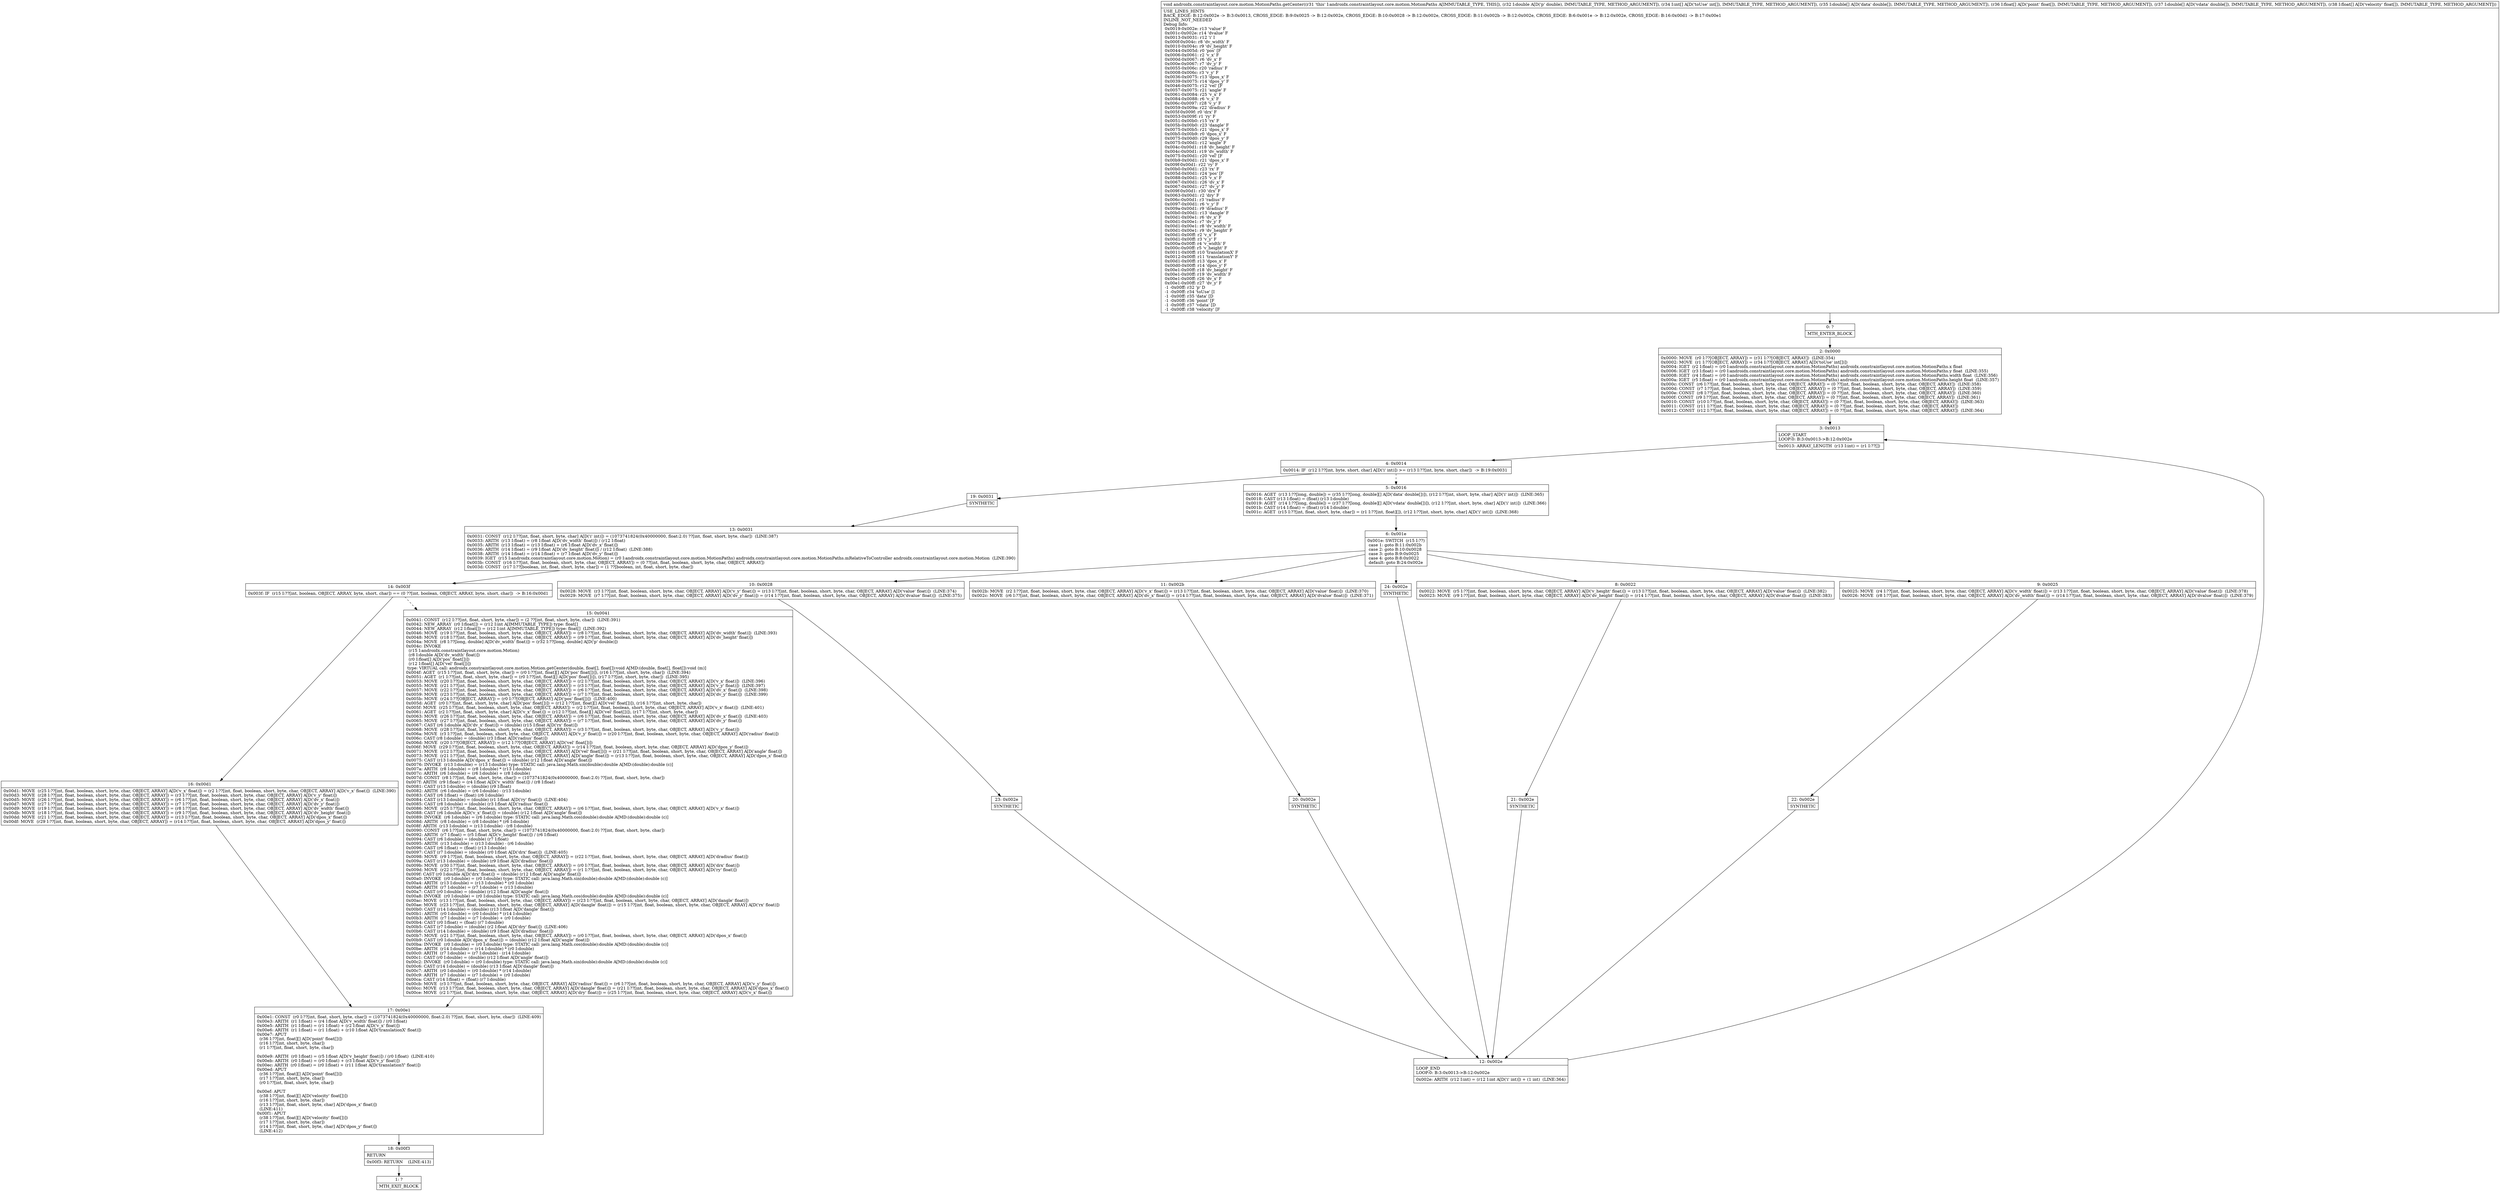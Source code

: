 digraph "CFG forandroidx.constraintlayout.core.motion.MotionPaths.getCenter(D[I[D[F[D[F)V" {
Node_0 [shape=record,label="{0\:\ ?|MTH_ENTER_BLOCK\l}"];
Node_2 [shape=record,label="{2\:\ 0x0000|0x0000: MOVE  (r0 I:??[OBJECT, ARRAY]) = (r31 I:??[OBJECT, ARRAY])  (LINE:354)\l0x0002: MOVE  (r1 I:??[OBJECT, ARRAY]) = (r34 I:??[OBJECT, ARRAY] A[D('toUse' int[])]) \l0x0004: IGET  (r2 I:float) = (r0 I:androidx.constraintlayout.core.motion.MotionPaths) androidx.constraintlayout.core.motion.MotionPaths.x float \l0x0006: IGET  (r3 I:float) = (r0 I:androidx.constraintlayout.core.motion.MotionPaths) androidx.constraintlayout.core.motion.MotionPaths.y float  (LINE:355)\l0x0008: IGET  (r4 I:float) = (r0 I:androidx.constraintlayout.core.motion.MotionPaths) androidx.constraintlayout.core.motion.MotionPaths.width float  (LINE:356)\l0x000a: IGET  (r5 I:float) = (r0 I:androidx.constraintlayout.core.motion.MotionPaths) androidx.constraintlayout.core.motion.MotionPaths.height float  (LINE:357)\l0x000c: CONST  (r6 I:??[int, float, boolean, short, byte, char, OBJECT, ARRAY]) = (0 ??[int, float, boolean, short, byte, char, OBJECT, ARRAY])  (LINE:358)\l0x000d: CONST  (r7 I:??[int, float, boolean, short, byte, char, OBJECT, ARRAY]) = (0 ??[int, float, boolean, short, byte, char, OBJECT, ARRAY])  (LINE:359)\l0x000e: CONST  (r8 I:??[int, float, boolean, short, byte, char, OBJECT, ARRAY]) = (0 ??[int, float, boolean, short, byte, char, OBJECT, ARRAY])  (LINE:360)\l0x000f: CONST  (r9 I:??[int, float, boolean, short, byte, char, OBJECT, ARRAY]) = (0 ??[int, float, boolean, short, byte, char, OBJECT, ARRAY])  (LINE:361)\l0x0010: CONST  (r10 I:??[int, float, boolean, short, byte, char, OBJECT, ARRAY]) = (0 ??[int, float, boolean, short, byte, char, OBJECT, ARRAY])  (LINE:363)\l0x0011: CONST  (r11 I:??[int, float, boolean, short, byte, char, OBJECT, ARRAY]) = (0 ??[int, float, boolean, short, byte, char, OBJECT, ARRAY]) \l0x0012: CONST  (r12 I:??[int, float, boolean, short, byte, char, OBJECT, ARRAY]) = (0 ??[int, float, boolean, short, byte, char, OBJECT, ARRAY])  (LINE:364)\l}"];
Node_3 [shape=record,label="{3\:\ 0x0013|LOOP_START\lLOOP:0: B:3:0x0013\-\>B:12:0x002e\l|0x0013: ARRAY_LENGTH  (r13 I:int) = (r1 I:??[]) \l}"];
Node_4 [shape=record,label="{4\:\ 0x0014|0x0014: IF  (r12 I:??[int, byte, short, char] A[D('i' int)]) \>= (r13 I:??[int, byte, short, char])  \-\> B:19:0x0031 \l}"];
Node_5 [shape=record,label="{5\:\ 0x0016|0x0016: AGET  (r13 I:??[long, double]) = (r35 I:??[long, double][] A[D('data' double[])]), (r12 I:??[int, short, byte, char] A[D('i' int)])  (LINE:365)\l0x0018: CAST (r13 I:float) = (float) (r13 I:double) \l0x0019: AGET  (r14 I:??[long, double]) = (r37 I:??[long, double][] A[D('vdata' double[])]), (r12 I:??[int, short, byte, char] A[D('i' int)])  (LINE:366)\l0x001b: CAST (r14 I:float) = (float) (r14 I:double) \l0x001c: AGET  (r15 I:??[int, float, short, byte, char]) = (r1 I:??[int, float][]), (r12 I:??[int, short, byte, char] A[D('i' int)])  (LINE:368)\l}"];
Node_6 [shape=record,label="{6\:\ 0x001e|0x001e: SWITCH  (r15 I:??)\l case 1: goto B:11:0x002b\l case 2: goto B:10:0x0028\l case 3: goto B:9:0x0025\l case 4: goto B:8:0x0022\l default: goto B:24:0x002e \l}"];
Node_8 [shape=record,label="{8\:\ 0x0022|0x0022: MOVE  (r5 I:??[int, float, boolean, short, byte, char, OBJECT, ARRAY] A[D('v_height' float)]) = (r13 I:??[int, float, boolean, short, byte, char, OBJECT, ARRAY] A[D('value' float)])  (LINE:382)\l0x0023: MOVE  (r9 I:??[int, float, boolean, short, byte, char, OBJECT, ARRAY] A[D('dv_height' float)]) = (r14 I:??[int, float, boolean, short, byte, char, OBJECT, ARRAY] A[D('dvalue' float)])  (LINE:383)\l}"];
Node_21 [shape=record,label="{21\:\ 0x002e|SYNTHETIC\l}"];
Node_12 [shape=record,label="{12\:\ 0x002e|LOOP_END\lLOOP:0: B:3:0x0013\-\>B:12:0x002e\l|0x002e: ARITH  (r12 I:int) = (r12 I:int A[D('i' int)]) + (1 int)  (LINE:364)\l}"];
Node_9 [shape=record,label="{9\:\ 0x0025|0x0025: MOVE  (r4 I:??[int, float, boolean, short, byte, char, OBJECT, ARRAY] A[D('v_width' float)]) = (r13 I:??[int, float, boolean, short, byte, char, OBJECT, ARRAY] A[D('value' float)])  (LINE:378)\l0x0026: MOVE  (r8 I:??[int, float, boolean, short, byte, char, OBJECT, ARRAY] A[D('dv_width' float)]) = (r14 I:??[int, float, boolean, short, byte, char, OBJECT, ARRAY] A[D('dvalue' float)])  (LINE:379)\l}"];
Node_22 [shape=record,label="{22\:\ 0x002e|SYNTHETIC\l}"];
Node_10 [shape=record,label="{10\:\ 0x0028|0x0028: MOVE  (r3 I:??[int, float, boolean, short, byte, char, OBJECT, ARRAY] A[D('v_y' float)]) = (r13 I:??[int, float, boolean, short, byte, char, OBJECT, ARRAY] A[D('value' float)])  (LINE:374)\l0x0029: MOVE  (r7 I:??[int, float, boolean, short, byte, char, OBJECT, ARRAY] A[D('dv_y' float)]) = (r14 I:??[int, float, boolean, short, byte, char, OBJECT, ARRAY] A[D('dvalue' float)])  (LINE:375)\l}"];
Node_23 [shape=record,label="{23\:\ 0x002e|SYNTHETIC\l}"];
Node_11 [shape=record,label="{11\:\ 0x002b|0x002b: MOVE  (r2 I:??[int, float, boolean, short, byte, char, OBJECT, ARRAY] A[D('v_x' float)]) = (r13 I:??[int, float, boolean, short, byte, char, OBJECT, ARRAY] A[D('value' float)])  (LINE:370)\l0x002c: MOVE  (r6 I:??[int, float, boolean, short, byte, char, OBJECT, ARRAY] A[D('dv_x' float)]) = (r14 I:??[int, float, boolean, short, byte, char, OBJECT, ARRAY] A[D('dvalue' float)])  (LINE:371)\l}"];
Node_20 [shape=record,label="{20\:\ 0x002e|SYNTHETIC\l}"];
Node_24 [shape=record,label="{24\:\ 0x002e|SYNTHETIC\l}"];
Node_19 [shape=record,label="{19\:\ 0x0031|SYNTHETIC\l}"];
Node_13 [shape=record,label="{13\:\ 0x0031|0x0031: CONST  (r12 I:??[int, float, short, byte, char] A[D('i' int)]) = (1073741824(0x40000000, float:2.0) ??[int, float, short, byte, char])  (LINE:387)\l0x0033: ARITH  (r13 I:float) = (r8 I:float A[D('dv_width' float)]) \/ (r12 I:float) \l0x0035: ARITH  (r13 I:float) = (r13 I:float) + (r6 I:float A[D('dv_x' float)]) \l0x0036: ARITH  (r14 I:float) = (r9 I:float A[D('dv_height' float)]) \/ (r12 I:float)  (LINE:388)\l0x0038: ARITH  (r14 I:float) = (r14 I:float) + (r7 I:float A[D('dv_y' float)]) \l0x0039: IGET  (r15 I:androidx.constraintlayout.core.motion.Motion) = (r0 I:androidx.constraintlayout.core.motion.MotionPaths) androidx.constraintlayout.core.motion.MotionPaths.mRelativeToController androidx.constraintlayout.core.motion.Motion  (LINE:390)\l0x003b: CONST  (r16 I:??[int, float, boolean, short, byte, char, OBJECT, ARRAY]) = (0 ??[int, float, boolean, short, byte, char, OBJECT, ARRAY]) \l0x003d: CONST  (r17 I:??[boolean, int, float, short, byte, char]) = (1 ??[boolean, int, float, short, byte, char]) \l}"];
Node_14 [shape=record,label="{14\:\ 0x003f|0x003f: IF  (r15 I:??[int, boolean, OBJECT, ARRAY, byte, short, char]) == (0 ??[int, boolean, OBJECT, ARRAY, byte, short, char])  \-\> B:16:0x00d1 \l}"];
Node_15 [shape=record,label="{15\:\ 0x0041|0x0041: CONST  (r12 I:??[int, float, short, byte, char]) = (2 ??[int, float, short, byte, char])  (LINE:391)\l0x0042: NEW_ARRAY  (r0 I:float[]) = (r12 I:int A[IMMUTABLE_TYPE]) type: float[] \l0x0044: NEW_ARRAY  (r12 I:float[]) = (r12 I:int A[IMMUTABLE_TYPE]) type: float[]  (LINE:392)\l0x0046: MOVE  (r19 I:??[int, float, boolean, short, byte, char, OBJECT, ARRAY]) = (r8 I:??[int, float, boolean, short, byte, char, OBJECT, ARRAY] A[D('dv_width' float)])  (LINE:393)\l0x0048: MOVE  (r18 I:??[int, float, boolean, short, byte, char, OBJECT, ARRAY]) = (r9 I:??[int, float, boolean, short, byte, char, OBJECT, ARRAY] A[D('dv_height' float)]) \l0x004a: MOVE  (r8 I:??[long, double] A[D('dv_width' float)]) = (r32 I:??[long, double] A[D('p' double)]) \l0x004c: INVOKE  \l  (r15 I:androidx.constraintlayout.core.motion.Motion)\l  (r8 I:double A[D('dv_width' float)])\l  (r0 I:float[] A[D('pos' float[])])\l  (r12 I:float[] A[D('vel' float[])])\l type: VIRTUAL call: androidx.constraintlayout.core.motion.Motion.getCenter(double, float[], float[]):void A[MD:(double, float[], float[]):void (m)]\l0x004f: AGET  (r15 I:??[int, float, short, byte, char]) = (r0 I:??[int, float][] A[D('pos' float[])]), (r16 I:??[int, short, byte, char])  (LINE:394)\l0x0051: AGET  (r1 I:??[int, float, short, byte, char]) = (r0 I:??[int, float][] A[D('pos' float[])]), (r17 I:??[int, short, byte, char])  (LINE:395)\l0x0053: MOVE  (r20 I:??[int, float, boolean, short, byte, char, OBJECT, ARRAY]) = (r2 I:??[int, float, boolean, short, byte, char, OBJECT, ARRAY] A[D('v_x' float)])  (LINE:396)\l0x0055: MOVE  (r21 I:??[int, float, boolean, short, byte, char, OBJECT, ARRAY]) = (r3 I:??[int, float, boolean, short, byte, char, OBJECT, ARRAY] A[D('v_y' float)])  (LINE:397)\l0x0057: MOVE  (r22 I:??[int, float, boolean, short, byte, char, OBJECT, ARRAY]) = (r6 I:??[int, float, boolean, short, byte, char, OBJECT, ARRAY] A[D('dv_x' float)])  (LINE:398)\l0x0059: MOVE  (r23 I:??[int, float, boolean, short, byte, char, OBJECT, ARRAY]) = (r7 I:??[int, float, boolean, short, byte, char, OBJECT, ARRAY] A[D('dv_y' float)])  (LINE:399)\l0x005b: MOVE  (r24 I:??[OBJECT, ARRAY]) = (r0 I:??[OBJECT, ARRAY] A[D('pos' float[])])  (LINE:400)\l0x005d: AGET  (r0 I:??[int, float, short, byte, char] A[D('pos' float[])]) = (r12 I:??[int, float][] A[D('vel' float[])]), (r16 I:??[int, short, byte, char]) \l0x005f: MOVE  (r25 I:??[int, float, boolean, short, byte, char, OBJECT, ARRAY]) = (r2 I:??[int, float, boolean, short, byte, char, OBJECT, ARRAY] A[D('v_x' float)])  (LINE:401)\l0x0061: AGET  (r2 I:??[int, float, short, byte, char] A[D('v_x' float)]) = (r12 I:??[int, float][] A[D('vel' float[])]), (r17 I:??[int, short, byte, char]) \l0x0063: MOVE  (r26 I:??[int, float, boolean, short, byte, char, OBJECT, ARRAY]) = (r6 I:??[int, float, boolean, short, byte, char, OBJECT, ARRAY] A[D('dv_x' float)])  (LINE:403)\l0x0065: MOVE  (r27 I:??[int, float, boolean, short, byte, char, OBJECT, ARRAY]) = (r7 I:??[int, float, boolean, short, byte, char, OBJECT, ARRAY] A[D('dv_y' float)]) \l0x0067: CAST (r6 I:double A[D('dv_x' float)]) = (double) (r15 I:float A[D('rx' float)]) \l0x0068: MOVE  (r28 I:??[int, float, boolean, short, byte, char, OBJECT, ARRAY]) = (r3 I:??[int, float, boolean, short, byte, char, OBJECT, ARRAY] A[D('v_y' float)]) \l0x006a: MOVE  (r3 I:??[int, float, boolean, short, byte, char, OBJECT, ARRAY] A[D('v_y' float)]) = (r20 I:??[int, float, boolean, short, byte, char, OBJECT, ARRAY] A[D('radius' float)]) \l0x006c: CAST (r8 I:double) = (double) (r3 I:float A[D('radius' float)]) \l0x006d: MOVE  (r20 I:??[OBJECT, ARRAY]) = (r12 I:??[OBJECT, ARRAY] A[D('vel' float[])]) \l0x006f: MOVE  (r29 I:??[int, float, boolean, short, byte, char, OBJECT, ARRAY]) = (r14 I:??[int, float, boolean, short, byte, char, OBJECT, ARRAY] A[D('dpos_y' float)]) \l0x0071: MOVE  (r12 I:??[int, float, boolean, short, byte, char, OBJECT, ARRAY] A[D('vel' float[])]) = (r21 I:??[int, float, boolean, short, byte, char, OBJECT, ARRAY] A[D('angle' float)]) \l0x0073: MOVE  (r21 I:??[int, float, boolean, short, byte, char, OBJECT, ARRAY] A[D('angle' float)]) = (r13 I:??[int, float, boolean, short, byte, char, OBJECT, ARRAY] A[D('dpos_x' float)]) \l0x0075: CAST (r13 I:double A[D('dpos_x' float)]) = (double) (r12 I:float A[D('angle' float)]) \l0x0076: INVOKE  (r13 I:double) = (r13 I:double) type: STATIC call: java.lang.Math.sin(double):double A[MD:(double):double (c)]\l0x007a: ARITH  (r8 I:double) = (r8 I:double) * (r13 I:double) \l0x007c: ARITH  (r6 I:double) = (r6 I:double) + (r8 I:double) \l0x007d: CONST  (r8 I:??[int, float, short, byte, char]) = (1073741824(0x40000000, float:2.0) ??[int, float, short, byte, char]) \l0x007f: ARITH  (r9 I:float) = (r4 I:float A[D('v_width' float)]) \/ (r8 I:float) \l0x0081: CAST (r13 I:double) = (double) (r9 I:float) \l0x0082: ARITH  (r6 I:double) = (r6 I:double) \- (r13 I:double) \l0x0083: CAST (r6 I:float) = (float) (r6 I:double) \l0x0084: CAST (r13 I:double) = (double) (r1 I:float A[D('ry' float)])  (LINE:404)\l0x0085: CAST (r8 I:double) = (double) (r3 I:float A[D('radius' float)]) \l0x0086: MOVE  (r25 I:??[int, float, boolean, short, byte, char, OBJECT, ARRAY]) = (r6 I:??[int, float, boolean, short, byte, char, OBJECT, ARRAY] A[D('v_x' float)]) \l0x0088: CAST (r6 I:double A[D('v_x' float)]) = (double) (r12 I:float A[D('angle' float)]) \l0x0089: INVOKE  (r6 I:double) = (r6 I:double) type: STATIC call: java.lang.Math.cos(double):double A[MD:(double):double (c)]\l0x008d: ARITH  (r8 I:double) = (r8 I:double) * (r6 I:double) \l0x008f: ARITH  (r13 I:double) = (r13 I:double) \- (r8 I:double) \l0x0090: CONST  (r6 I:??[int, float, short, byte, char]) = (1073741824(0x40000000, float:2.0) ??[int, float, short, byte, char]) \l0x0092: ARITH  (r7 I:float) = (r5 I:float A[D('v_height' float)]) \/ (r6 I:float) \l0x0094: CAST (r6 I:double) = (double) (r7 I:float) \l0x0095: ARITH  (r13 I:double) = (r13 I:double) \- (r6 I:double) \l0x0096: CAST (r6 I:float) = (float) (r13 I:double) \l0x0097: CAST (r7 I:double) = (double) (r0 I:float A[D('drx' float)])  (LINE:405)\l0x0098: MOVE  (r9 I:??[int, float, boolean, short, byte, char, OBJECT, ARRAY]) = (r22 I:??[int, float, boolean, short, byte, char, OBJECT, ARRAY] A[D('dradius' float)]) \l0x009a: CAST (r13 I:double) = (double) (r9 I:float A[D('dradius' float)]) \l0x009b: MOVE  (r30 I:??[int, float, boolean, short, byte, char, OBJECT, ARRAY]) = (r0 I:??[int, float, boolean, short, byte, char, OBJECT, ARRAY] A[D('drx' float)]) \l0x009d: MOVE  (r22 I:??[int, float, boolean, short, byte, char, OBJECT, ARRAY]) = (r1 I:??[int, float, boolean, short, byte, char, OBJECT, ARRAY] A[D('ry' float)]) \l0x009f: CAST (r0 I:double A[D('drx' float)]) = (double) (r12 I:float A[D('angle' float)]) \l0x00a0: INVOKE  (r0 I:double) = (r0 I:double) type: STATIC call: java.lang.Math.sin(double):double A[MD:(double):double (c)]\l0x00a4: ARITH  (r13 I:double) = (r13 I:double) * (r0 I:double) \l0x00a6: ARITH  (r7 I:double) = (r7 I:double) + (r13 I:double) \l0x00a7: CAST (r0 I:double) = (double) (r12 I:float A[D('angle' float)]) \l0x00a8: INVOKE  (r0 I:double) = (r0 I:double) type: STATIC call: java.lang.Math.cos(double):double A[MD:(double):double (c)]\l0x00ac: MOVE  (r13 I:??[int, float, boolean, short, byte, char, OBJECT, ARRAY]) = (r23 I:??[int, float, boolean, short, byte, char, OBJECT, ARRAY] A[D('dangle' float)]) \l0x00ae: MOVE  (r23 I:??[int, float, boolean, short, byte, char, OBJECT, ARRAY] A[D('dangle' float)]) = (r15 I:??[int, float, boolean, short, byte, char, OBJECT, ARRAY] A[D('rx' float)]) \l0x00b0: CAST (r14 I:double) = (double) (r13 I:float A[D('dangle' float)]) \l0x00b1: ARITH  (r0 I:double) = (r0 I:double) * (r14 I:double) \l0x00b3: ARITH  (r7 I:double) = (r7 I:double) + (r0 I:double) \l0x00b4: CAST (r0 I:float) = (float) (r7 I:double) \l0x00b5: CAST (r7 I:double) = (double) (r2 I:float A[D('dry' float)])  (LINE:406)\l0x00b6: CAST (r14 I:double) = (double) (r9 I:float A[D('dradius' float)]) \l0x00b7: MOVE  (r21 I:??[int, float, boolean, short, byte, char, OBJECT, ARRAY]) = (r0 I:??[int, float, boolean, short, byte, char, OBJECT, ARRAY] A[D('dpos_x' float)]) \l0x00b9: CAST (r0 I:double A[D('dpos_x' float)]) = (double) (r12 I:float A[D('angle' float)]) \l0x00ba: INVOKE  (r0 I:double) = (r0 I:double) type: STATIC call: java.lang.Math.cos(double):double A[MD:(double):double (c)]\l0x00be: ARITH  (r14 I:double) = (r14 I:double) * (r0 I:double) \l0x00c0: ARITH  (r7 I:double) = (r7 I:double) \- (r14 I:double) \l0x00c1: CAST (r0 I:double) = (double) (r12 I:float A[D('angle' float)]) \l0x00c2: INVOKE  (r0 I:double) = (r0 I:double) type: STATIC call: java.lang.Math.sin(double):double A[MD:(double):double (c)]\l0x00c6: CAST (r14 I:double) = (double) (r13 I:float A[D('dangle' float)]) \l0x00c7: ARITH  (r0 I:double) = (r0 I:double) * (r14 I:double) \l0x00c9: ARITH  (r7 I:double) = (r7 I:double) + (r0 I:double) \l0x00ca: CAST (r14 I:float) = (float) (r7 I:double) \l0x00cb: MOVE  (r3 I:??[int, float, boolean, short, byte, char, OBJECT, ARRAY] A[D('radius' float)]) = (r6 I:??[int, float, boolean, short, byte, char, OBJECT, ARRAY] A[D('v_y' float)]) \l0x00cc: MOVE  (r13 I:??[int, float, boolean, short, byte, char, OBJECT, ARRAY] A[D('dangle' float)]) = (r21 I:??[int, float, boolean, short, byte, char, OBJECT, ARRAY] A[D('dpos_x' float)]) \l0x00ce: MOVE  (r2 I:??[int, float, boolean, short, byte, char, OBJECT, ARRAY] A[D('dry' float)]) = (r25 I:??[int, float, boolean, short, byte, char, OBJECT, ARRAY] A[D('v_x' float)]) \l}"];
Node_17 [shape=record,label="{17\:\ 0x00e1|0x00e1: CONST  (r0 I:??[int, float, short, byte, char]) = (1073741824(0x40000000, float:2.0) ??[int, float, short, byte, char])  (LINE:409)\l0x00e3: ARITH  (r1 I:float) = (r4 I:float A[D('v_width' float)]) \/ (r0 I:float) \l0x00e5: ARITH  (r1 I:float) = (r1 I:float) + (r2 I:float A[D('v_x' float)]) \l0x00e6: ARITH  (r1 I:float) = (r1 I:float) + (r10 I:float A[D('translationX' float)]) \l0x00e7: APUT  \l  (r36 I:??[int, float][] A[D('point' float[])])\l  (r16 I:??[int, short, byte, char])\l  (r1 I:??[int, float, short, byte, char])\l \l0x00e9: ARITH  (r0 I:float) = (r5 I:float A[D('v_height' float)]) \/ (r0 I:float)  (LINE:410)\l0x00eb: ARITH  (r0 I:float) = (r0 I:float) + (r3 I:float A[D('v_y' float)]) \l0x00ec: ARITH  (r0 I:float) = (r0 I:float) + (r11 I:float A[D('translationY' float)]) \l0x00ed: APUT  \l  (r36 I:??[int, float][] A[D('point' float[])])\l  (r17 I:??[int, short, byte, char])\l  (r0 I:??[int, float, short, byte, char])\l \l0x00ef: APUT  \l  (r38 I:??[int, float][] A[D('velocity' float[])])\l  (r16 I:??[int, short, byte, char])\l  (r13 I:??[int, float, short, byte, char] A[D('dpos_x' float)])\l  (LINE:411)\l0x00f1: APUT  \l  (r38 I:??[int, float][] A[D('velocity' float[])])\l  (r17 I:??[int, short, byte, char])\l  (r14 I:??[int, float, short, byte, char] A[D('dpos_y' float)])\l  (LINE:412)\l}"];
Node_18 [shape=record,label="{18\:\ 0x00f3|RETURN\l|0x00f3: RETURN    (LINE:413)\l}"];
Node_1 [shape=record,label="{1\:\ ?|MTH_EXIT_BLOCK\l}"];
Node_16 [shape=record,label="{16\:\ 0x00d1|0x00d1: MOVE  (r25 I:??[int, float, boolean, short, byte, char, OBJECT, ARRAY] A[D('v_x' float)]) = (r2 I:??[int, float, boolean, short, byte, char, OBJECT, ARRAY] A[D('v_x' float)])  (LINE:390)\l0x00d3: MOVE  (r28 I:??[int, float, boolean, short, byte, char, OBJECT, ARRAY]) = (r3 I:??[int, float, boolean, short, byte, char, OBJECT, ARRAY] A[D('v_y' float)]) \l0x00d5: MOVE  (r26 I:??[int, float, boolean, short, byte, char, OBJECT, ARRAY]) = (r6 I:??[int, float, boolean, short, byte, char, OBJECT, ARRAY] A[D('dv_x' float)]) \l0x00d7: MOVE  (r27 I:??[int, float, boolean, short, byte, char, OBJECT, ARRAY]) = (r7 I:??[int, float, boolean, short, byte, char, OBJECT, ARRAY] A[D('dv_y' float)]) \l0x00d9: MOVE  (r19 I:??[int, float, boolean, short, byte, char, OBJECT, ARRAY]) = (r8 I:??[int, float, boolean, short, byte, char, OBJECT, ARRAY] A[D('dv_width' float)]) \l0x00db: MOVE  (r18 I:??[int, float, boolean, short, byte, char, OBJECT, ARRAY]) = (r9 I:??[int, float, boolean, short, byte, char, OBJECT, ARRAY] A[D('dv_height' float)]) \l0x00dd: MOVE  (r21 I:??[int, float, boolean, short, byte, char, OBJECT, ARRAY]) = (r13 I:??[int, float, boolean, short, byte, char, OBJECT, ARRAY] A[D('dpos_x' float)]) \l0x00df: MOVE  (r29 I:??[int, float, boolean, short, byte, char, OBJECT, ARRAY]) = (r14 I:??[int, float, boolean, short, byte, char, OBJECT, ARRAY] A[D('dpos_y' float)]) \l}"];
MethodNode[shape=record,label="{void androidx.constraintlayout.core.motion.MotionPaths.getCenter((r31 'this' I:androidx.constraintlayout.core.motion.MotionPaths A[IMMUTABLE_TYPE, THIS]), (r32 I:double A[D('p' double), IMMUTABLE_TYPE, METHOD_ARGUMENT]), (r34 I:int[] A[D('toUse' int[]), IMMUTABLE_TYPE, METHOD_ARGUMENT]), (r35 I:double[] A[D('data' double[]), IMMUTABLE_TYPE, METHOD_ARGUMENT]), (r36 I:float[] A[D('point' float[]), IMMUTABLE_TYPE, METHOD_ARGUMENT]), (r37 I:double[] A[D('vdata' double[]), IMMUTABLE_TYPE, METHOD_ARGUMENT]), (r38 I:float[] A[D('velocity' float[]), IMMUTABLE_TYPE, METHOD_ARGUMENT]))  | USE_LINES_HINTS\lBACK_EDGE: B:12:0x002e \-\> B:3:0x0013, CROSS_EDGE: B:9:0x0025 \-\> B:12:0x002e, CROSS_EDGE: B:10:0x0028 \-\> B:12:0x002e, CROSS_EDGE: B:11:0x002b \-\> B:12:0x002e, CROSS_EDGE: B:6:0x001e \-\> B:12:0x002e, CROSS_EDGE: B:16:0x00d1 \-\> B:17:0x00e1\lINLINE_NOT_NEEDED\lDebug Info:\l  0x0019\-0x002e: r13 'value' F\l  0x001c\-0x002e: r14 'dvalue' F\l  0x0013\-0x0031: r12 'i' I\l  0x000f\-0x004c: r8 'dv_width' F\l  0x0010\-0x004c: r9 'dv_height' F\l  0x0044\-0x005d: r0 'pos' [F\l  0x0006\-0x0061: r2 'v_x' F\l  0x000d\-0x0067: r6 'dv_x' F\l  0x000e\-0x0067: r7 'dv_y' F\l  0x0055\-0x006c: r20 'radius' F\l  0x0008\-0x006c: r3 'v_y' F\l  0x0036\-0x0075: r13 'dpos_x' F\l  0x0039\-0x0075: r14 'dpos_y' F\l  0x0046\-0x0075: r12 'vel' [F\l  0x0057\-0x0075: r21 'angle' F\l  0x0061\-0x0084: r25 'v_x' F\l  0x0084\-0x0088: r6 'v_x' F\l  0x006c\-0x0097: r28 'v_y' F\l  0x0059\-0x009a: r22 'dradius' F\l  0x005f\-0x009f: r0 'drx' F\l  0x0053\-0x009f: r1 'ry' F\l  0x0051\-0x00b0: r15 'rx' F\l  0x005b\-0x00b0: r23 'dangle' F\l  0x0075\-0x00b5: r21 'dpos_x' F\l  0x00b5\-0x00b9: r0 'dpos_x' F\l  0x0075\-0x00d0: r29 'dpos_y' F\l  0x0075\-0x00d1: r12 'angle' F\l  0x004c\-0x00d1: r18 'dv_height' F\l  0x004c\-0x00d1: r19 'dv_width' F\l  0x0075\-0x00d1: r20 'vel' [F\l  0x00b9\-0x00d1: r21 'dpos_x' F\l  0x009f\-0x00d1: r22 'ry' F\l  0x00b0\-0x00d1: r23 'rx' F\l  0x005d\-0x00d1: r24 'pos' [F\l  0x0088\-0x00d1: r25 'v_x' F\l  0x0067\-0x00d1: r26 'dv_x' F\l  0x0067\-0x00d1: r27 'dv_y' F\l  0x009f\-0x00d1: r30 'drx' F\l  0x0063\-0x00d1: r2 'dry' F\l  0x006c\-0x00d1: r3 'radius' F\l  0x0097\-0x00d1: r6 'v_y' F\l  0x009a\-0x00d1: r9 'dradius' F\l  0x00b0\-0x00d1: r13 'dangle' F\l  0x00d1\-0x00e1: r6 'dv_x' F\l  0x00d1\-0x00e1: r7 'dv_y' F\l  0x00d1\-0x00e1: r8 'dv_width' F\l  0x00d1\-0x00e1: r9 'dv_height' F\l  0x00d1\-0x00ff: r2 'v_x' F\l  0x00d1\-0x00ff: r3 'v_y' F\l  0x000a\-0x00ff: r4 'v_width' F\l  0x000c\-0x00ff: r5 'v_height' F\l  0x0011\-0x00ff: r10 'translationX' F\l  0x0012\-0x00ff: r11 'translationY' F\l  0x00d1\-0x00ff: r13 'dpos_x' F\l  0x00d0\-0x00ff: r14 'dpos_y' F\l  0x00e1\-0x00ff: r18 'dv_height' F\l  0x00e1\-0x00ff: r19 'dv_width' F\l  0x00e1\-0x00ff: r26 'dv_x' F\l  0x00e1\-0x00ff: r27 'dv_y' F\l  \-1 \-0x00ff: r32 'p' D\l  \-1 \-0x00ff: r34 'toUse' [I\l  \-1 \-0x00ff: r35 'data' [D\l  \-1 \-0x00ff: r36 'point' [F\l  \-1 \-0x00ff: r37 'vdata' [D\l  \-1 \-0x00ff: r38 'velocity' [F\l}"];
MethodNode -> Node_0;Node_0 -> Node_2;
Node_2 -> Node_3;
Node_3 -> Node_4;
Node_4 -> Node_5[style=dashed];
Node_4 -> Node_19;
Node_5 -> Node_6;
Node_6 -> Node_8;
Node_6 -> Node_9;
Node_6 -> Node_10;
Node_6 -> Node_11;
Node_6 -> Node_24;
Node_8 -> Node_21;
Node_21 -> Node_12;
Node_12 -> Node_3;
Node_9 -> Node_22;
Node_22 -> Node_12;
Node_10 -> Node_23;
Node_23 -> Node_12;
Node_11 -> Node_20;
Node_20 -> Node_12;
Node_24 -> Node_12;
Node_19 -> Node_13;
Node_13 -> Node_14;
Node_14 -> Node_15[style=dashed];
Node_14 -> Node_16;
Node_15 -> Node_17;
Node_17 -> Node_18;
Node_18 -> Node_1;
Node_16 -> Node_17;
}

